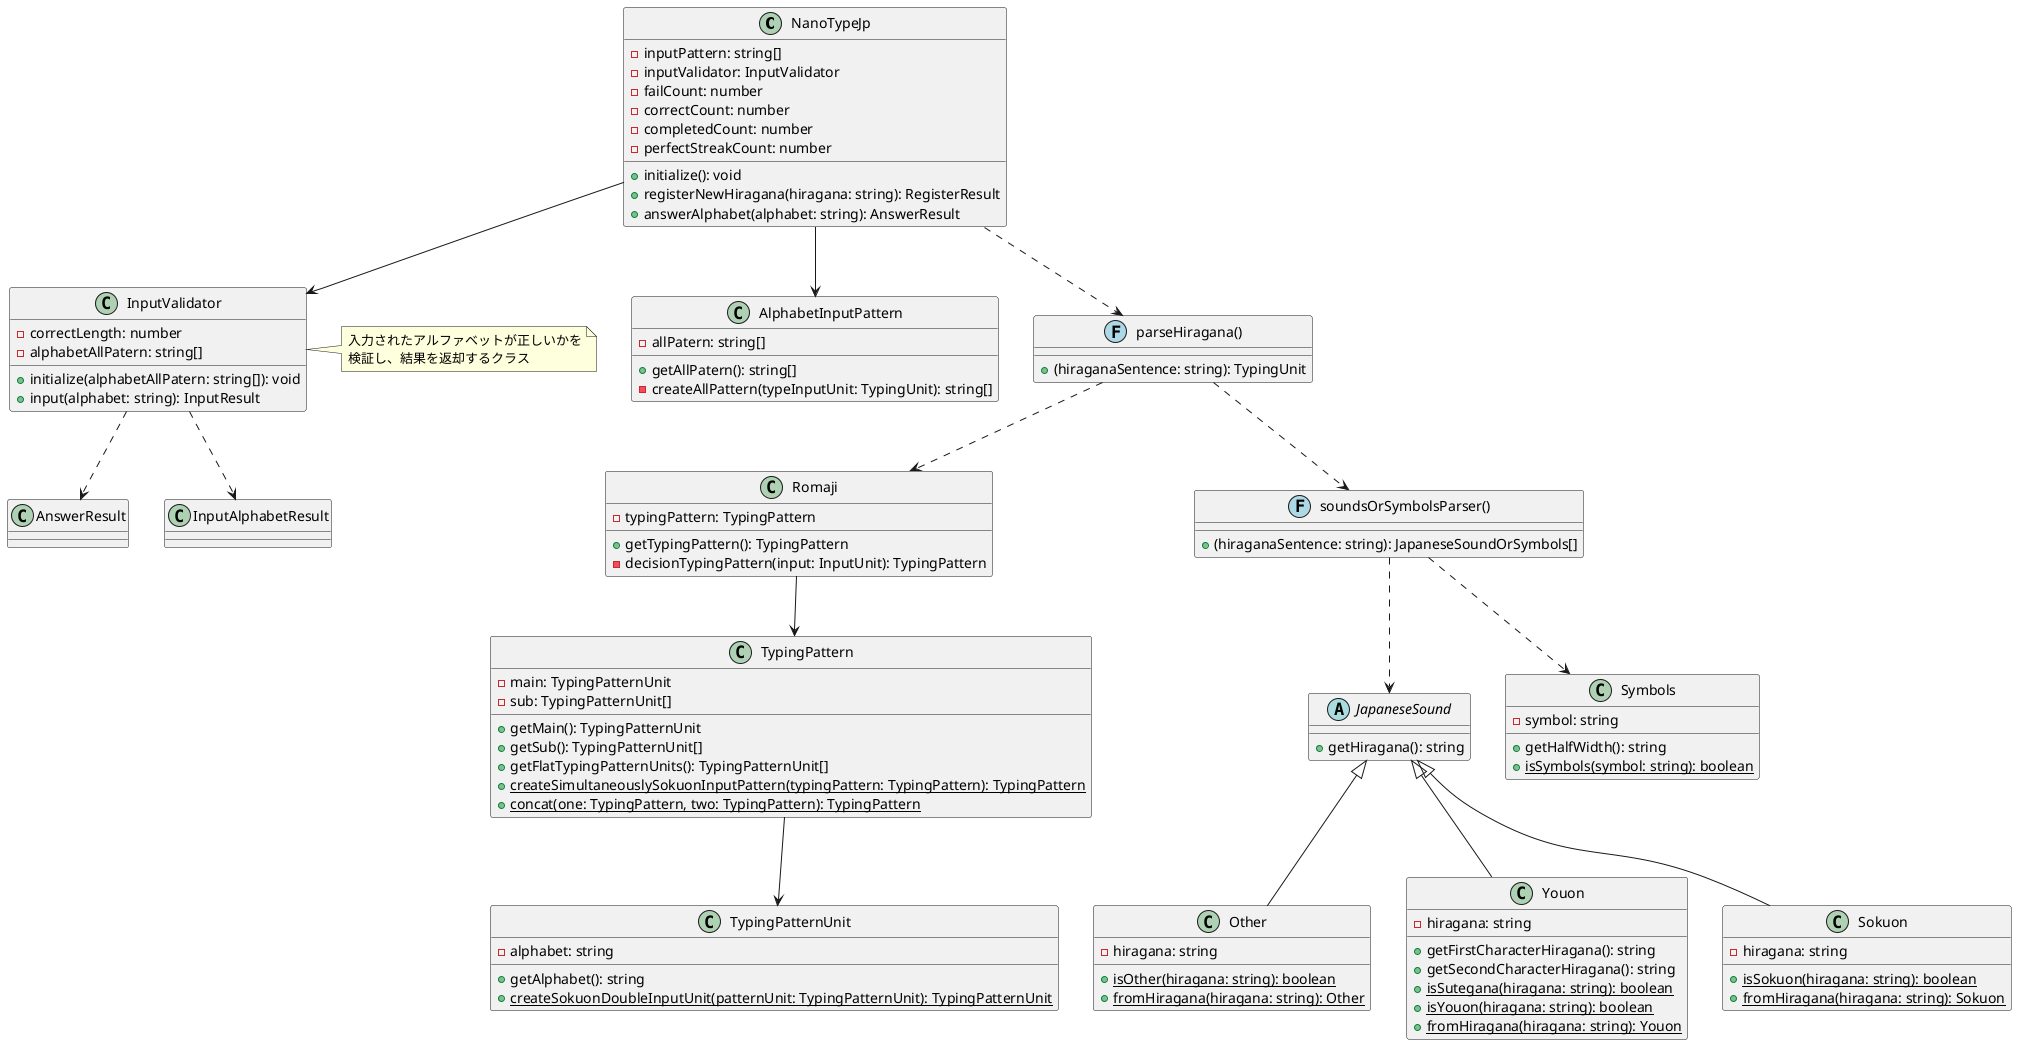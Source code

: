 @startuml
' メインクラス
class NanoTypeJp {
  - inputPattern: string[]
  - inputValidator: InputValidator
  - failCount: number
  - correctCount: number
  - completedCount: number
  - perfectStreakCount: number
  + initialize(): void
  + registerNewHiragana(hiragana: string): RegisterResult
  + answerAlphabet(alphabet: string): AnswerResult
}

' 入力検証クラス
class InputValidator {
  - correctLength: number
  - alphabetAllPatern: string[]
  + initialize(alphabetAllPatern: string[]): void
  + input(alphabet: string): InputResult
}

' 入力パターン生成クラス
class AlphabetInputPattern {
  - allPatern: string[]
  + getAllPatern(): string[]
  - createAllPattern(typeInputUnit: TypingUnit): string[]
}

' 日本語音声の基底クラス
abstract class JapaneseSound {
  + getHiragana(): string
}

' その他の音声クラス
class Other {
  - hiragana: string
  + {static} isOther(hiragana: string): boolean
  + {static} fromHiragana(hiragana: string): Other
}

' 拗音クラス
class Youon {
  - hiragana: string
  + getFirstCharacterHiragana(): string
  + getSecondCharacterHiragana(): string
  + {static} isSutegana(hiragana: string): boolean
  + {static} isYouon(hiragana: string): boolean
  + {static} fromHiragana(hiragana: string): Youon
}

' 促音クラス
class Sokuon {
  - hiragana: string
  + {static} isSokuon(hiragana: string): boolean
  + {static} fromHiragana(hiragana: string): Sokuon
}

' 記号クラス
class Symbols {
  - symbol: string
  + getHalfWidth(): string
  + {static} isSymbols(symbol: string): boolean
}

' ローマ字変換クラス
class Romaji {
  - typingPattern: TypingPattern
  + getTypingPattern(): TypingPattern
  - decisionTypingPattern(input: InputUnit): TypingPattern
}

' ローマ字パターンクラス
class TypingPattern {
  - main: TypingPatternUnit
  - sub: TypingPatternUnit[]
  + getMain(): TypingPatternUnit
  + getSub(): TypingPatternUnit[]
  + getFlatTypingPatternUnits(): TypingPatternUnit[]
  + {static} createSimultaneouslySokuonInputPattern(typingPattern: TypingPattern): TypingPattern
  + {static} concat(one: TypingPattern, two: TypingPattern): TypingPattern
}

' ローマ字パターンユニットクラス
class TypingPatternUnit {
  - alphabet: string
  + getAlphabet(): string
  + {static} createSokuonDoubleInputUnit(patternUnit: TypingPatternUnit): TypingPatternUnit
}

' パーサー関数
class "parseHiragana()" << (F,lightblue) >> {
  + (hiraganaSentence: string): TypingUnit
}

class "soundsOrSymbolsParser()" << (F,lightblue) >> {
  + (hiraganaSentence: string): JapaneseSoundOrSymbols[]
}

' 関連性の定義
NanoTypeJp --> InputValidator
NanoTypeJp --> AlphabetInputPattern
NanoTypeJp ..> "parseHiragana()"
"parseHiragana()" ..> "soundsOrSymbolsParser()"
"parseHiragana()" ..> Romaji
Romaji --> TypingPattern
TypingPattern --> TypingPatternUnit
JapaneseSound <|-- Other
JapaneseSound <|-- Youon
JapaneseSound <|-- Sokuon
"soundsOrSymbolsParser()" ..> JapaneseSound
"soundsOrSymbolsParser()" ..> Symbols

' InputValidatorの関連
InputValidator ..> "AnswerResult"
InputValidator ..> "InputAlphabetResult"

note right of InputValidator
  入力されたアルファベットが正しいかを
  検証し、結果を返却するクラス
end note
@enduml

